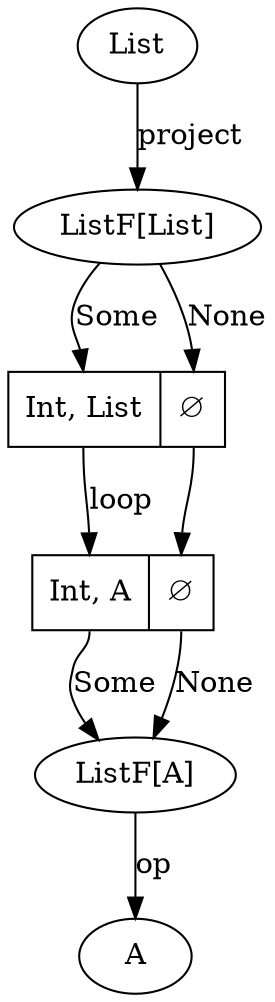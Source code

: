 digraph {
    ListStruct[shape=record label="<cons> Int, List| <nil> ∅"]
    ListStruct2[shape=record label="<cons> Int, A| <nil> ∅"]
    ListFList[label="ListF[List]" class="disabled"]
    ListFA[label="ListF[A]" class="disabled"]
    List[class="disabled"]
    A[class="disabled"]

    List             -> ListFList[label=project class="disabled"]
    ListFList        -> ListStruct:cons [label=Some class="pattern"]
    ListFList        -> ListStruct:nil [label=None class="pattern"]
    ListStruct:cons  -> ListStruct2:cons [label=loop ]
    ListStruct:nil   -> ListStruct2:nil
    ListStruct2:cons -> ListFA[label=Some class="pattern"]
    ListStruct2:nil  -> ListFA[label=None class="pattern"]
    ListFA           -> A[label=op class="disabled"]
}
